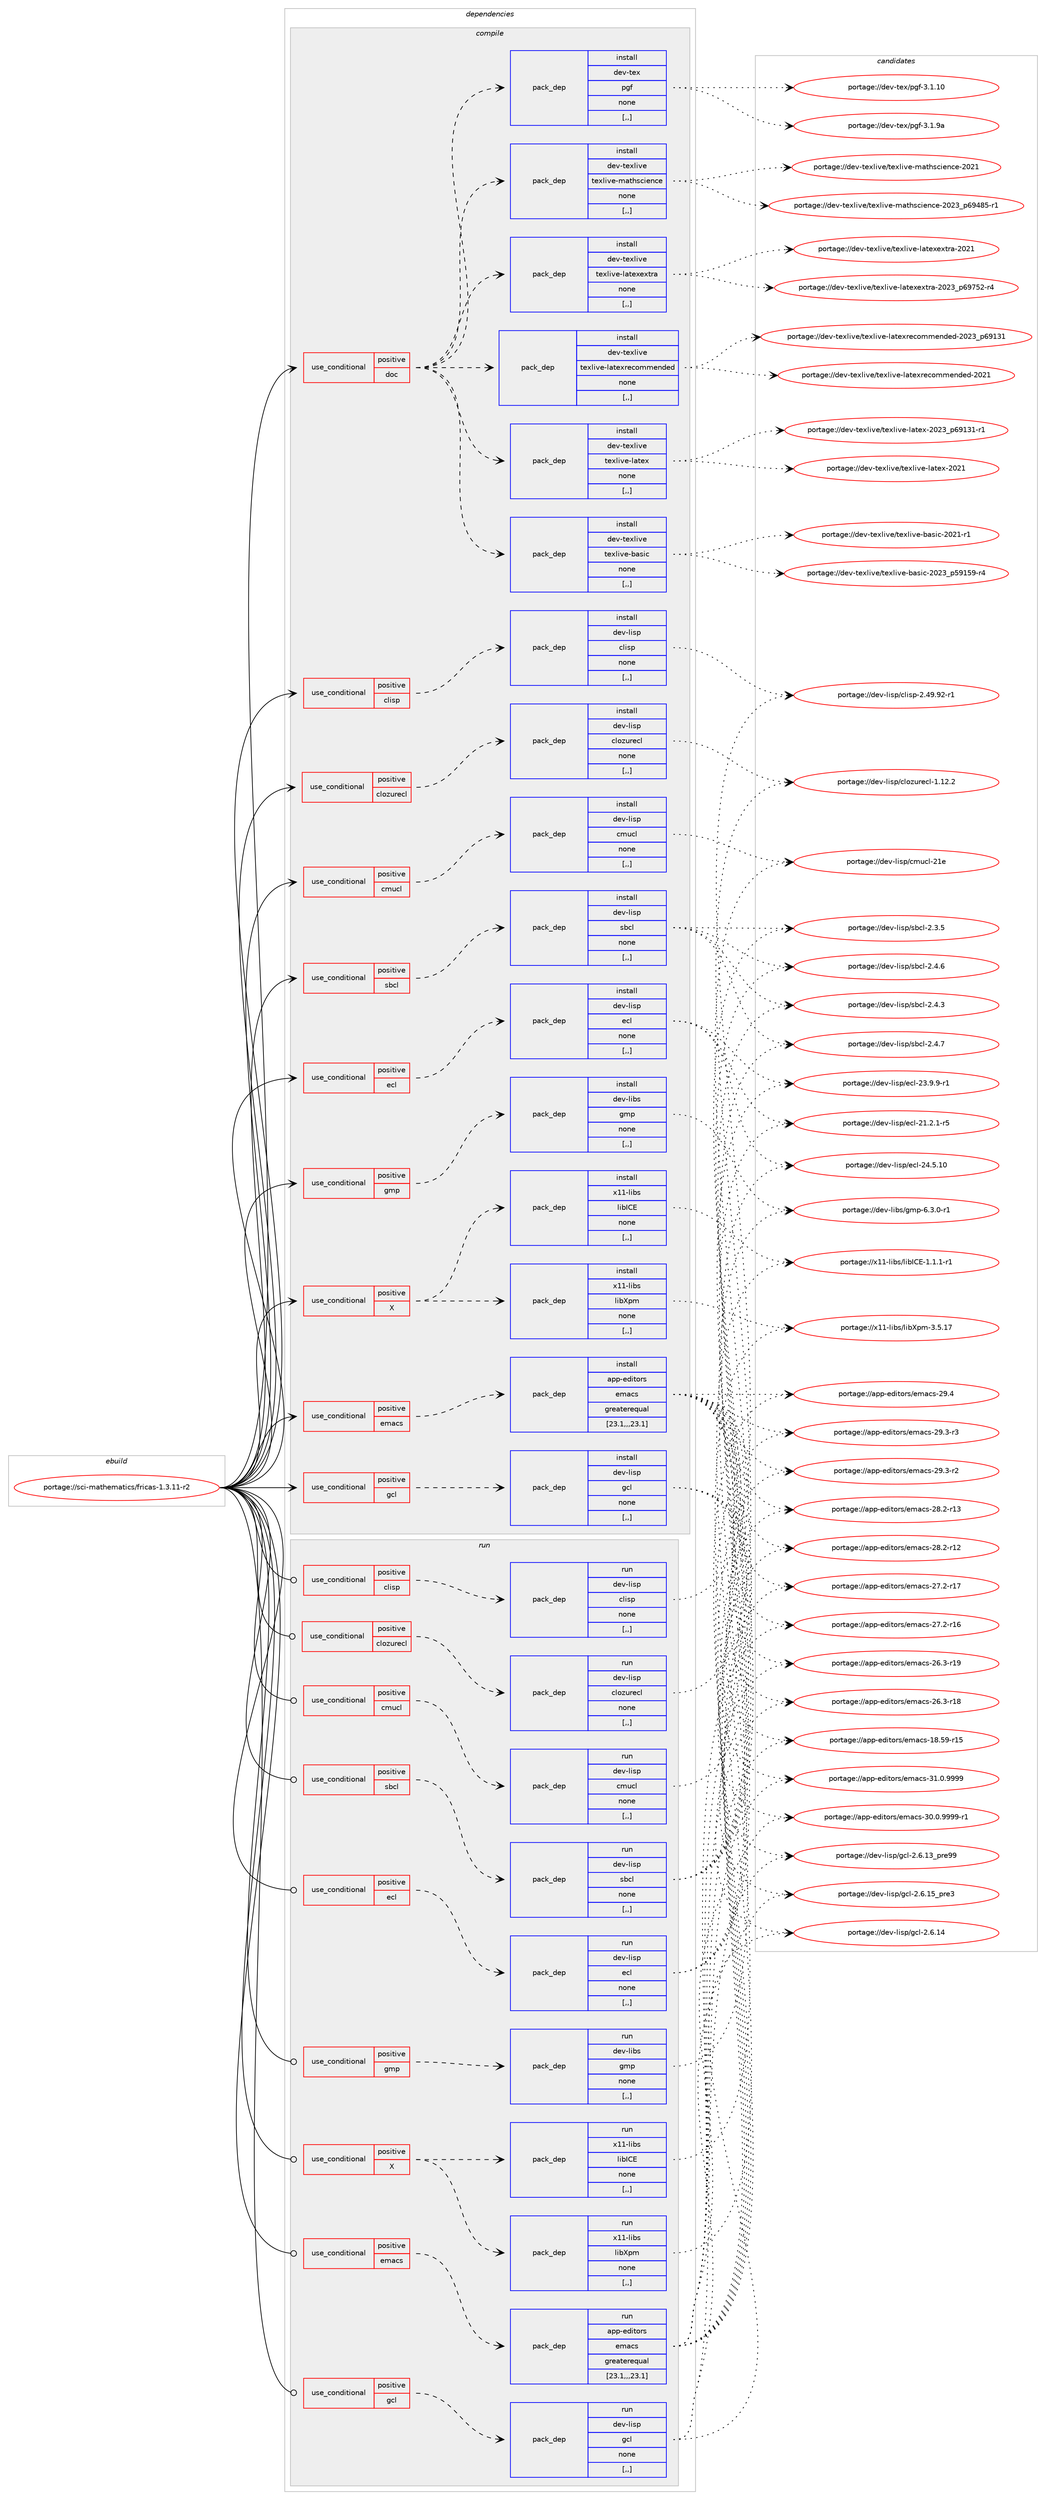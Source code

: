 digraph prolog {

# *************
# Graph options
# *************

newrank=true;
concentrate=true;
compound=true;
graph [rankdir=LR,fontname=Helvetica,fontsize=10,ranksep=1.5];#, ranksep=2.5, nodesep=0.2];
edge  [arrowhead=vee];
node  [fontname=Helvetica,fontsize=10];

# **********
# The ebuild
# **********

subgraph cluster_leftcol {
color=gray;
label=<<i>ebuild</i>>;
id [label="portage://sci-mathematics/fricas-1.3.11-r2", color=red, width=4, href="../sci-mathematics/fricas-1.3.11-r2.svg"];
}

# ****************
# The dependencies
# ****************

subgraph cluster_midcol {
color=gray;
label=<<i>dependencies</i>>;
subgraph cluster_compile {
fillcolor="#eeeeee";
style=filled;
label=<<i>compile</i>>;
subgraph cond108244 {
dependency408180 [label=<<TABLE BORDER="0" CELLBORDER="1" CELLSPACING="0" CELLPADDING="4"><TR><TD ROWSPAN="3" CELLPADDING="10">use_conditional</TD></TR><TR><TD>positive</TD></TR><TR><TD>X</TD></TR></TABLE>>, shape=none, color=red];
subgraph pack297063 {
dependency408181 [label=<<TABLE BORDER="0" CELLBORDER="1" CELLSPACING="0" CELLPADDING="4" WIDTH="220"><TR><TD ROWSPAN="6" CELLPADDING="30">pack_dep</TD></TR><TR><TD WIDTH="110">install</TD></TR><TR><TD>x11-libs</TD></TR><TR><TD>libXpm</TD></TR><TR><TD>none</TD></TR><TR><TD>[,,]</TD></TR></TABLE>>, shape=none, color=blue];
}
dependency408180:e -> dependency408181:w [weight=20,style="dashed",arrowhead="vee"];
subgraph pack297064 {
dependency408182 [label=<<TABLE BORDER="0" CELLBORDER="1" CELLSPACING="0" CELLPADDING="4" WIDTH="220"><TR><TD ROWSPAN="6" CELLPADDING="30">pack_dep</TD></TR><TR><TD WIDTH="110">install</TD></TR><TR><TD>x11-libs</TD></TR><TR><TD>libICE</TD></TR><TR><TD>none</TD></TR><TR><TD>[,,]</TD></TR></TABLE>>, shape=none, color=blue];
}
dependency408180:e -> dependency408182:w [weight=20,style="dashed",arrowhead="vee"];
}
id:e -> dependency408180:w [weight=20,style="solid",arrowhead="vee"];
subgraph cond108245 {
dependency408183 [label=<<TABLE BORDER="0" CELLBORDER="1" CELLSPACING="0" CELLPADDING="4"><TR><TD ROWSPAN="3" CELLPADDING="10">use_conditional</TD></TR><TR><TD>positive</TD></TR><TR><TD>clisp</TD></TR></TABLE>>, shape=none, color=red];
subgraph pack297065 {
dependency408184 [label=<<TABLE BORDER="0" CELLBORDER="1" CELLSPACING="0" CELLPADDING="4" WIDTH="220"><TR><TD ROWSPAN="6" CELLPADDING="30">pack_dep</TD></TR><TR><TD WIDTH="110">install</TD></TR><TR><TD>dev-lisp</TD></TR><TR><TD>clisp</TD></TR><TR><TD>none</TD></TR><TR><TD>[,,]</TD></TR></TABLE>>, shape=none, color=blue];
}
dependency408183:e -> dependency408184:w [weight=20,style="dashed",arrowhead="vee"];
}
id:e -> dependency408183:w [weight=20,style="solid",arrowhead="vee"];
subgraph cond108246 {
dependency408185 [label=<<TABLE BORDER="0" CELLBORDER="1" CELLSPACING="0" CELLPADDING="4"><TR><TD ROWSPAN="3" CELLPADDING="10">use_conditional</TD></TR><TR><TD>positive</TD></TR><TR><TD>clozurecl</TD></TR></TABLE>>, shape=none, color=red];
subgraph pack297066 {
dependency408186 [label=<<TABLE BORDER="0" CELLBORDER="1" CELLSPACING="0" CELLPADDING="4" WIDTH="220"><TR><TD ROWSPAN="6" CELLPADDING="30">pack_dep</TD></TR><TR><TD WIDTH="110">install</TD></TR><TR><TD>dev-lisp</TD></TR><TR><TD>clozurecl</TD></TR><TR><TD>none</TD></TR><TR><TD>[,,]</TD></TR></TABLE>>, shape=none, color=blue];
}
dependency408185:e -> dependency408186:w [weight=20,style="dashed",arrowhead="vee"];
}
id:e -> dependency408185:w [weight=20,style="solid",arrowhead="vee"];
subgraph cond108247 {
dependency408187 [label=<<TABLE BORDER="0" CELLBORDER="1" CELLSPACING="0" CELLPADDING="4"><TR><TD ROWSPAN="3" CELLPADDING="10">use_conditional</TD></TR><TR><TD>positive</TD></TR><TR><TD>cmucl</TD></TR></TABLE>>, shape=none, color=red];
subgraph pack297067 {
dependency408188 [label=<<TABLE BORDER="0" CELLBORDER="1" CELLSPACING="0" CELLPADDING="4" WIDTH="220"><TR><TD ROWSPAN="6" CELLPADDING="30">pack_dep</TD></TR><TR><TD WIDTH="110">install</TD></TR><TR><TD>dev-lisp</TD></TR><TR><TD>cmucl</TD></TR><TR><TD>none</TD></TR><TR><TD>[,,]</TD></TR></TABLE>>, shape=none, color=blue];
}
dependency408187:e -> dependency408188:w [weight=20,style="dashed",arrowhead="vee"];
}
id:e -> dependency408187:w [weight=20,style="solid",arrowhead="vee"];
subgraph cond108248 {
dependency408189 [label=<<TABLE BORDER="0" CELLBORDER="1" CELLSPACING="0" CELLPADDING="4"><TR><TD ROWSPAN="3" CELLPADDING="10">use_conditional</TD></TR><TR><TD>positive</TD></TR><TR><TD>doc</TD></TR></TABLE>>, shape=none, color=red];
subgraph pack297068 {
dependency408190 [label=<<TABLE BORDER="0" CELLBORDER="1" CELLSPACING="0" CELLPADDING="4" WIDTH="220"><TR><TD ROWSPAN="6" CELLPADDING="30">pack_dep</TD></TR><TR><TD WIDTH="110">install</TD></TR><TR><TD>dev-texlive</TD></TR><TR><TD>texlive-basic</TD></TR><TR><TD>none</TD></TR><TR><TD>[,,]</TD></TR></TABLE>>, shape=none, color=blue];
}
dependency408189:e -> dependency408190:w [weight=20,style="dashed",arrowhead="vee"];
subgraph pack297069 {
dependency408191 [label=<<TABLE BORDER="0" CELLBORDER="1" CELLSPACING="0" CELLPADDING="4" WIDTH="220"><TR><TD ROWSPAN="6" CELLPADDING="30">pack_dep</TD></TR><TR><TD WIDTH="110">install</TD></TR><TR><TD>dev-texlive</TD></TR><TR><TD>texlive-latex</TD></TR><TR><TD>none</TD></TR><TR><TD>[,,]</TD></TR></TABLE>>, shape=none, color=blue];
}
dependency408189:e -> dependency408191:w [weight=20,style="dashed",arrowhead="vee"];
subgraph pack297070 {
dependency408192 [label=<<TABLE BORDER="0" CELLBORDER="1" CELLSPACING="0" CELLPADDING="4" WIDTH="220"><TR><TD ROWSPAN="6" CELLPADDING="30">pack_dep</TD></TR><TR><TD WIDTH="110">install</TD></TR><TR><TD>dev-texlive</TD></TR><TR><TD>texlive-latexrecommended</TD></TR><TR><TD>none</TD></TR><TR><TD>[,,]</TD></TR></TABLE>>, shape=none, color=blue];
}
dependency408189:e -> dependency408192:w [weight=20,style="dashed",arrowhead="vee"];
subgraph pack297071 {
dependency408193 [label=<<TABLE BORDER="0" CELLBORDER="1" CELLSPACING="0" CELLPADDING="4" WIDTH="220"><TR><TD ROWSPAN="6" CELLPADDING="30">pack_dep</TD></TR><TR><TD WIDTH="110">install</TD></TR><TR><TD>dev-texlive</TD></TR><TR><TD>texlive-latexextra</TD></TR><TR><TD>none</TD></TR><TR><TD>[,,]</TD></TR></TABLE>>, shape=none, color=blue];
}
dependency408189:e -> dependency408193:w [weight=20,style="dashed",arrowhead="vee"];
subgraph pack297072 {
dependency408194 [label=<<TABLE BORDER="0" CELLBORDER="1" CELLSPACING="0" CELLPADDING="4" WIDTH="220"><TR><TD ROWSPAN="6" CELLPADDING="30">pack_dep</TD></TR><TR><TD WIDTH="110">install</TD></TR><TR><TD>dev-texlive</TD></TR><TR><TD>texlive-mathscience</TD></TR><TR><TD>none</TD></TR><TR><TD>[,,]</TD></TR></TABLE>>, shape=none, color=blue];
}
dependency408189:e -> dependency408194:w [weight=20,style="dashed",arrowhead="vee"];
subgraph pack297073 {
dependency408195 [label=<<TABLE BORDER="0" CELLBORDER="1" CELLSPACING="0" CELLPADDING="4" WIDTH="220"><TR><TD ROWSPAN="6" CELLPADDING="30">pack_dep</TD></TR><TR><TD WIDTH="110">install</TD></TR><TR><TD>dev-tex</TD></TR><TR><TD>pgf</TD></TR><TR><TD>none</TD></TR><TR><TD>[,,]</TD></TR></TABLE>>, shape=none, color=blue];
}
dependency408189:e -> dependency408195:w [weight=20,style="dashed",arrowhead="vee"];
}
id:e -> dependency408189:w [weight=20,style="solid",arrowhead="vee"];
subgraph cond108249 {
dependency408196 [label=<<TABLE BORDER="0" CELLBORDER="1" CELLSPACING="0" CELLPADDING="4"><TR><TD ROWSPAN="3" CELLPADDING="10">use_conditional</TD></TR><TR><TD>positive</TD></TR><TR><TD>ecl</TD></TR></TABLE>>, shape=none, color=red];
subgraph pack297074 {
dependency408197 [label=<<TABLE BORDER="0" CELLBORDER="1" CELLSPACING="0" CELLPADDING="4" WIDTH="220"><TR><TD ROWSPAN="6" CELLPADDING="30">pack_dep</TD></TR><TR><TD WIDTH="110">install</TD></TR><TR><TD>dev-lisp</TD></TR><TR><TD>ecl</TD></TR><TR><TD>none</TD></TR><TR><TD>[,,]</TD></TR></TABLE>>, shape=none, color=blue];
}
dependency408196:e -> dependency408197:w [weight=20,style="dashed",arrowhead="vee"];
}
id:e -> dependency408196:w [weight=20,style="solid",arrowhead="vee"];
subgraph cond108250 {
dependency408198 [label=<<TABLE BORDER="0" CELLBORDER="1" CELLSPACING="0" CELLPADDING="4"><TR><TD ROWSPAN="3" CELLPADDING="10">use_conditional</TD></TR><TR><TD>positive</TD></TR><TR><TD>emacs</TD></TR></TABLE>>, shape=none, color=red];
subgraph pack297075 {
dependency408199 [label=<<TABLE BORDER="0" CELLBORDER="1" CELLSPACING="0" CELLPADDING="4" WIDTH="220"><TR><TD ROWSPAN="6" CELLPADDING="30">pack_dep</TD></TR><TR><TD WIDTH="110">install</TD></TR><TR><TD>app-editors</TD></TR><TR><TD>emacs</TD></TR><TR><TD>greaterequal</TD></TR><TR><TD>[23.1,,,23.1]</TD></TR></TABLE>>, shape=none, color=blue];
}
dependency408198:e -> dependency408199:w [weight=20,style="dashed",arrowhead="vee"];
}
id:e -> dependency408198:w [weight=20,style="solid",arrowhead="vee"];
subgraph cond108251 {
dependency408200 [label=<<TABLE BORDER="0" CELLBORDER="1" CELLSPACING="0" CELLPADDING="4"><TR><TD ROWSPAN="3" CELLPADDING="10">use_conditional</TD></TR><TR><TD>positive</TD></TR><TR><TD>gcl</TD></TR></TABLE>>, shape=none, color=red];
subgraph pack297076 {
dependency408201 [label=<<TABLE BORDER="0" CELLBORDER="1" CELLSPACING="0" CELLPADDING="4" WIDTH="220"><TR><TD ROWSPAN="6" CELLPADDING="30">pack_dep</TD></TR><TR><TD WIDTH="110">install</TD></TR><TR><TD>dev-lisp</TD></TR><TR><TD>gcl</TD></TR><TR><TD>none</TD></TR><TR><TD>[,,]</TD></TR></TABLE>>, shape=none, color=blue];
}
dependency408200:e -> dependency408201:w [weight=20,style="dashed",arrowhead="vee"];
}
id:e -> dependency408200:w [weight=20,style="solid",arrowhead="vee"];
subgraph cond108252 {
dependency408202 [label=<<TABLE BORDER="0" CELLBORDER="1" CELLSPACING="0" CELLPADDING="4"><TR><TD ROWSPAN="3" CELLPADDING="10">use_conditional</TD></TR><TR><TD>positive</TD></TR><TR><TD>gmp</TD></TR></TABLE>>, shape=none, color=red];
subgraph pack297077 {
dependency408203 [label=<<TABLE BORDER="0" CELLBORDER="1" CELLSPACING="0" CELLPADDING="4" WIDTH="220"><TR><TD ROWSPAN="6" CELLPADDING="30">pack_dep</TD></TR><TR><TD WIDTH="110">install</TD></TR><TR><TD>dev-libs</TD></TR><TR><TD>gmp</TD></TR><TR><TD>none</TD></TR><TR><TD>[,,]</TD></TR></TABLE>>, shape=none, color=blue];
}
dependency408202:e -> dependency408203:w [weight=20,style="dashed",arrowhead="vee"];
}
id:e -> dependency408202:w [weight=20,style="solid",arrowhead="vee"];
subgraph cond108253 {
dependency408204 [label=<<TABLE BORDER="0" CELLBORDER="1" CELLSPACING="0" CELLPADDING="4"><TR><TD ROWSPAN="3" CELLPADDING="10">use_conditional</TD></TR><TR><TD>positive</TD></TR><TR><TD>sbcl</TD></TR></TABLE>>, shape=none, color=red];
subgraph pack297078 {
dependency408205 [label=<<TABLE BORDER="0" CELLBORDER="1" CELLSPACING="0" CELLPADDING="4" WIDTH="220"><TR><TD ROWSPAN="6" CELLPADDING="30">pack_dep</TD></TR><TR><TD WIDTH="110">install</TD></TR><TR><TD>dev-lisp</TD></TR><TR><TD>sbcl</TD></TR><TR><TD>none</TD></TR><TR><TD>[,,]</TD></TR></TABLE>>, shape=none, color=blue];
}
dependency408204:e -> dependency408205:w [weight=20,style="dashed",arrowhead="vee"];
}
id:e -> dependency408204:w [weight=20,style="solid",arrowhead="vee"];
}
subgraph cluster_compileandrun {
fillcolor="#eeeeee";
style=filled;
label=<<i>compile and run</i>>;
}
subgraph cluster_run {
fillcolor="#eeeeee";
style=filled;
label=<<i>run</i>>;
subgraph cond108254 {
dependency408206 [label=<<TABLE BORDER="0" CELLBORDER="1" CELLSPACING="0" CELLPADDING="4"><TR><TD ROWSPAN="3" CELLPADDING="10">use_conditional</TD></TR><TR><TD>positive</TD></TR><TR><TD>X</TD></TR></TABLE>>, shape=none, color=red];
subgraph pack297079 {
dependency408207 [label=<<TABLE BORDER="0" CELLBORDER="1" CELLSPACING="0" CELLPADDING="4" WIDTH="220"><TR><TD ROWSPAN="6" CELLPADDING="30">pack_dep</TD></TR><TR><TD WIDTH="110">run</TD></TR><TR><TD>x11-libs</TD></TR><TR><TD>libXpm</TD></TR><TR><TD>none</TD></TR><TR><TD>[,,]</TD></TR></TABLE>>, shape=none, color=blue];
}
dependency408206:e -> dependency408207:w [weight=20,style="dashed",arrowhead="vee"];
subgraph pack297080 {
dependency408208 [label=<<TABLE BORDER="0" CELLBORDER="1" CELLSPACING="0" CELLPADDING="4" WIDTH="220"><TR><TD ROWSPAN="6" CELLPADDING="30">pack_dep</TD></TR><TR><TD WIDTH="110">run</TD></TR><TR><TD>x11-libs</TD></TR><TR><TD>libICE</TD></TR><TR><TD>none</TD></TR><TR><TD>[,,]</TD></TR></TABLE>>, shape=none, color=blue];
}
dependency408206:e -> dependency408208:w [weight=20,style="dashed",arrowhead="vee"];
}
id:e -> dependency408206:w [weight=20,style="solid",arrowhead="odot"];
subgraph cond108255 {
dependency408209 [label=<<TABLE BORDER="0" CELLBORDER="1" CELLSPACING="0" CELLPADDING="4"><TR><TD ROWSPAN="3" CELLPADDING="10">use_conditional</TD></TR><TR><TD>positive</TD></TR><TR><TD>clisp</TD></TR></TABLE>>, shape=none, color=red];
subgraph pack297081 {
dependency408210 [label=<<TABLE BORDER="0" CELLBORDER="1" CELLSPACING="0" CELLPADDING="4" WIDTH="220"><TR><TD ROWSPAN="6" CELLPADDING="30">pack_dep</TD></TR><TR><TD WIDTH="110">run</TD></TR><TR><TD>dev-lisp</TD></TR><TR><TD>clisp</TD></TR><TR><TD>none</TD></TR><TR><TD>[,,]</TD></TR></TABLE>>, shape=none, color=blue];
}
dependency408209:e -> dependency408210:w [weight=20,style="dashed",arrowhead="vee"];
}
id:e -> dependency408209:w [weight=20,style="solid",arrowhead="odot"];
subgraph cond108256 {
dependency408211 [label=<<TABLE BORDER="0" CELLBORDER="1" CELLSPACING="0" CELLPADDING="4"><TR><TD ROWSPAN="3" CELLPADDING="10">use_conditional</TD></TR><TR><TD>positive</TD></TR><TR><TD>clozurecl</TD></TR></TABLE>>, shape=none, color=red];
subgraph pack297082 {
dependency408212 [label=<<TABLE BORDER="0" CELLBORDER="1" CELLSPACING="0" CELLPADDING="4" WIDTH="220"><TR><TD ROWSPAN="6" CELLPADDING="30">pack_dep</TD></TR><TR><TD WIDTH="110">run</TD></TR><TR><TD>dev-lisp</TD></TR><TR><TD>clozurecl</TD></TR><TR><TD>none</TD></TR><TR><TD>[,,]</TD></TR></TABLE>>, shape=none, color=blue];
}
dependency408211:e -> dependency408212:w [weight=20,style="dashed",arrowhead="vee"];
}
id:e -> dependency408211:w [weight=20,style="solid",arrowhead="odot"];
subgraph cond108257 {
dependency408213 [label=<<TABLE BORDER="0" CELLBORDER="1" CELLSPACING="0" CELLPADDING="4"><TR><TD ROWSPAN="3" CELLPADDING="10">use_conditional</TD></TR><TR><TD>positive</TD></TR><TR><TD>cmucl</TD></TR></TABLE>>, shape=none, color=red];
subgraph pack297083 {
dependency408214 [label=<<TABLE BORDER="0" CELLBORDER="1" CELLSPACING="0" CELLPADDING="4" WIDTH="220"><TR><TD ROWSPAN="6" CELLPADDING="30">pack_dep</TD></TR><TR><TD WIDTH="110">run</TD></TR><TR><TD>dev-lisp</TD></TR><TR><TD>cmucl</TD></TR><TR><TD>none</TD></TR><TR><TD>[,,]</TD></TR></TABLE>>, shape=none, color=blue];
}
dependency408213:e -> dependency408214:w [weight=20,style="dashed",arrowhead="vee"];
}
id:e -> dependency408213:w [weight=20,style="solid",arrowhead="odot"];
subgraph cond108258 {
dependency408215 [label=<<TABLE BORDER="0" CELLBORDER="1" CELLSPACING="0" CELLPADDING="4"><TR><TD ROWSPAN="3" CELLPADDING="10">use_conditional</TD></TR><TR><TD>positive</TD></TR><TR><TD>ecl</TD></TR></TABLE>>, shape=none, color=red];
subgraph pack297084 {
dependency408216 [label=<<TABLE BORDER="0" CELLBORDER="1" CELLSPACING="0" CELLPADDING="4" WIDTH="220"><TR><TD ROWSPAN="6" CELLPADDING="30">pack_dep</TD></TR><TR><TD WIDTH="110">run</TD></TR><TR><TD>dev-lisp</TD></TR><TR><TD>ecl</TD></TR><TR><TD>none</TD></TR><TR><TD>[,,]</TD></TR></TABLE>>, shape=none, color=blue];
}
dependency408215:e -> dependency408216:w [weight=20,style="dashed",arrowhead="vee"];
}
id:e -> dependency408215:w [weight=20,style="solid",arrowhead="odot"];
subgraph cond108259 {
dependency408217 [label=<<TABLE BORDER="0" CELLBORDER="1" CELLSPACING="0" CELLPADDING="4"><TR><TD ROWSPAN="3" CELLPADDING="10">use_conditional</TD></TR><TR><TD>positive</TD></TR><TR><TD>emacs</TD></TR></TABLE>>, shape=none, color=red];
subgraph pack297085 {
dependency408218 [label=<<TABLE BORDER="0" CELLBORDER="1" CELLSPACING="0" CELLPADDING="4" WIDTH="220"><TR><TD ROWSPAN="6" CELLPADDING="30">pack_dep</TD></TR><TR><TD WIDTH="110">run</TD></TR><TR><TD>app-editors</TD></TR><TR><TD>emacs</TD></TR><TR><TD>greaterequal</TD></TR><TR><TD>[23.1,,,23.1]</TD></TR></TABLE>>, shape=none, color=blue];
}
dependency408217:e -> dependency408218:w [weight=20,style="dashed",arrowhead="vee"];
}
id:e -> dependency408217:w [weight=20,style="solid",arrowhead="odot"];
subgraph cond108260 {
dependency408219 [label=<<TABLE BORDER="0" CELLBORDER="1" CELLSPACING="0" CELLPADDING="4"><TR><TD ROWSPAN="3" CELLPADDING="10">use_conditional</TD></TR><TR><TD>positive</TD></TR><TR><TD>gcl</TD></TR></TABLE>>, shape=none, color=red];
subgraph pack297086 {
dependency408220 [label=<<TABLE BORDER="0" CELLBORDER="1" CELLSPACING="0" CELLPADDING="4" WIDTH="220"><TR><TD ROWSPAN="6" CELLPADDING="30">pack_dep</TD></TR><TR><TD WIDTH="110">run</TD></TR><TR><TD>dev-lisp</TD></TR><TR><TD>gcl</TD></TR><TR><TD>none</TD></TR><TR><TD>[,,]</TD></TR></TABLE>>, shape=none, color=blue];
}
dependency408219:e -> dependency408220:w [weight=20,style="dashed",arrowhead="vee"];
}
id:e -> dependency408219:w [weight=20,style="solid",arrowhead="odot"];
subgraph cond108261 {
dependency408221 [label=<<TABLE BORDER="0" CELLBORDER="1" CELLSPACING="0" CELLPADDING="4"><TR><TD ROWSPAN="3" CELLPADDING="10">use_conditional</TD></TR><TR><TD>positive</TD></TR><TR><TD>gmp</TD></TR></TABLE>>, shape=none, color=red];
subgraph pack297087 {
dependency408222 [label=<<TABLE BORDER="0" CELLBORDER="1" CELLSPACING="0" CELLPADDING="4" WIDTH="220"><TR><TD ROWSPAN="6" CELLPADDING="30">pack_dep</TD></TR><TR><TD WIDTH="110">run</TD></TR><TR><TD>dev-libs</TD></TR><TR><TD>gmp</TD></TR><TR><TD>none</TD></TR><TR><TD>[,,]</TD></TR></TABLE>>, shape=none, color=blue];
}
dependency408221:e -> dependency408222:w [weight=20,style="dashed",arrowhead="vee"];
}
id:e -> dependency408221:w [weight=20,style="solid",arrowhead="odot"];
subgraph cond108262 {
dependency408223 [label=<<TABLE BORDER="0" CELLBORDER="1" CELLSPACING="0" CELLPADDING="4"><TR><TD ROWSPAN="3" CELLPADDING="10">use_conditional</TD></TR><TR><TD>positive</TD></TR><TR><TD>sbcl</TD></TR></TABLE>>, shape=none, color=red];
subgraph pack297088 {
dependency408224 [label=<<TABLE BORDER="0" CELLBORDER="1" CELLSPACING="0" CELLPADDING="4" WIDTH="220"><TR><TD ROWSPAN="6" CELLPADDING="30">pack_dep</TD></TR><TR><TD WIDTH="110">run</TD></TR><TR><TD>dev-lisp</TD></TR><TR><TD>sbcl</TD></TR><TR><TD>none</TD></TR><TR><TD>[,,]</TD></TR></TABLE>>, shape=none, color=blue];
}
dependency408223:e -> dependency408224:w [weight=20,style="dashed",arrowhead="vee"];
}
id:e -> dependency408223:w [weight=20,style="solid",arrowhead="odot"];
}
}

# **************
# The candidates
# **************

subgraph cluster_choices {
rank=same;
color=gray;
label=<<i>candidates</i>>;

subgraph choice297063 {
color=black;
nodesep=1;
choice1204949451081059811547108105988811210945514653464955 [label="portage://x11-libs/libXpm-3.5.17", color=red, width=4,href="../x11-libs/libXpm-3.5.17.svg"];
dependency408181:e -> choice1204949451081059811547108105988811210945514653464955:w [style=dotted,weight="100"];
}
subgraph choice297064 {
color=black;
nodesep=1;
choice1204949451081059811547108105987367694549464946494511449 [label="portage://x11-libs/libICE-1.1.1-r1", color=red, width=4,href="../x11-libs/libICE-1.1.1-r1.svg"];
dependency408182:e -> choice1204949451081059811547108105987367694549464946494511449:w [style=dotted,weight="100"];
}
subgraph choice297065 {
color=black;
nodesep=1;
choice10010111845108105115112479910810511511245504652574657504511449 [label="portage://dev-lisp/clisp-2.49.92-r1", color=red, width=4,href="../dev-lisp/clisp-2.49.92-r1.svg"];
dependency408184:e -> choice10010111845108105115112479910810511511245504652574657504511449:w [style=dotted,weight="100"];
}
subgraph choice297066 {
color=black;
nodesep=1;
choice1001011184510810511511247991081111221171141019910845494649504650 [label="portage://dev-lisp/clozurecl-1.12.2", color=red, width=4,href="../dev-lisp/clozurecl-1.12.2.svg"];
dependency408186:e -> choice1001011184510810511511247991081111221171141019910845494649504650:w [style=dotted,weight="100"];
}
subgraph choice297067 {
color=black;
nodesep=1;
choice10010111845108105115112479910911799108455049101 [label="portage://dev-lisp/cmucl-21e", color=red, width=4,href="../dev-lisp/cmucl-21e.svg"];
dependency408188:e -> choice10010111845108105115112479910911799108455049101:w [style=dotted,weight="100"];
}
subgraph choice297068 {
color=black;
nodesep=1;
choice10010111845116101120108105118101471161011201081051181014598971151059945504850519511253574953574511452 [label="portage://dev-texlive/texlive-basic-2023_p59159-r4", color=red, width=4,href="../dev-texlive/texlive-basic-2023_p59159-r4.svg"];
choice10010111845116101120108105118101471161011201081051181014598971151059945504850494511449 [label="portage://dev-texlive/texlive-basic-2021-r1", color=red, width=4,href="../dev-texlive/texlive-basic-2021-r1.svg"];
dependency408190:e -> choice10010111845116101120108105118101471161011201081051181014598971151059945504850519511253574953574511452:w [style=dotted,weight="100"];
dependency408190:e -> choice10010111845116101120108105118101471161011201081051181014598971151059945504850494511449:w [style=dotted,weight="100"];
}
subgraph choice297069 {
color=black;
nodesep=1;
choice1001011184511610112010810511810147116101120108105118101451089711610112045504850519511254574951494511449 [label="portage://dev-texlive/texlive-latex-2023_p69131-r1", color=red, width=4,href="../dev-texlive/texlive-latex-2023_p69131-r1.svg"];
choice100101118451161011201081051181014711610112010810511810145108971161011204550485049 [label="portage://dev-texlive/texlive-latex-2021", color=red, width=4,href="../dev-texlive/texlive-latex-2021.svg"];
dependency408191:e -> choice1001011184511610112010810511810147116101120108105118101451089711610112045504850519511254574951494511449:w [style=dotted,weight="100"];
dependency408191:e -> choice100101118451161011201081051181014711610112010810511810145108971161011204550485049:w [style=dotted,weight="100"];
}
subgraph choice297070 {
color=black;
nodesep=1;
choice10010111845116101120108105118101471161011201081051181014510897116101120114101991111091091011101001011004550485051951125457495149 [label="portage://dev-texlive/texlive-latexrecommended-2023_p69131", color=red, width=4,href="../dev-texlive/texlive-latexrecommended-2023_p69131.svg"];
choice10010111845116101120108105118101471161011201081051181014510897116101120114101991111091091011101001011004550485049 [label="portage://dev-texlive/texlive-latexrecommended-2021", color=red, width=4,href="../dev-texlive/texlive-latexrecommended-2021.svg"];
dependency408192:e -> choice10010111845116101120108105118101471161011201081051181014510897116101120114101991111091091011101001011004550485051951125457495149:w [style=dotted,weight="100"];
dependency408192:e -> choice10010111845116101120108105118101471161011201081051181014510897116101120114101991111091091011101001011004550485049:w [style=dotted,weight="100"];
}
subgraph choice297071 {
color=black;
nodesep=1;
choice100101118451161011201081051181014711610112010810511810145108971161011201011201161149745504850519511254575553504511452 [label="portage://dev-texlive/texlive-latexextra-2023_p69752-r4", color=red, width=4,href="../dev-texlive/texlive-latexextra-2023_p69752-r4.svg"];
choice10010111845116101120108105118101471161011201081051181014510897116101120101120116114974550485049 [label="portage://dev-texlive/texlive-latexextra-2021", color=red, width=4,href="../dev-texlive/texlive-latexextra-2021.svg"];
dependency408193:e -> choice100101118451161011201081051181014711610112010810511810145108971161011201011201161149745504850519511254575553504511452:w [style=dotted,weight="100"];
dependency408193:e -> choice10010111845116101120108105118101471161011201081051181014510897116101120101120116114974550485049:w [style=dotted,weight="100"];
}
subgraph choice297072 {
color=black;
nodesep=1;
choice10010111845116101120108105118101471161011201081051181014510997116104115991051011109910145504850519511254575256534511449 [label="portage://dev-texlive/texlive-mathscience-2023_p69485-r1", color=red, width=4,href="../dev-texlive/texlive-mathscience-2023_p69485-r1.svg"];
choice1001011184511610112010810511810147116101120108105118101451099711610411599105101110991014550485049 [label="portage://dev-texlive/texlive-mathscience-2021", color=red, width=4,href="../dev-texlive/texlive-mathscience-2021.svg"];
dependency408194:e -> choice10010111845116101120108105118101471161011201081051181014510997116104115991051011109910145504850519511254575256534511449:w [style=dotted,weight="100"];
dependency408194:e -> choice1001011184511610112010810511810147116101120108105118101451099711610411599105101110991014550485049:w [style=dotted,weight="100"];
}
subgraph choice297073 {
color=black;
nodesep=1;
choice100101118451161011204711210310245514649464948 [label="portage://dev-tex/pgf-3.1.10", color=red, width=4,href="../dev-tex/pgf-3.1.10.svg"];
choice100101118451161011204711210310245514649465797 [label="portage://dev-tex/pgf-3.1.9a", color=red, width=4,href="../dev-tex/pgf-3.1.9a.svg"];
dependency408195:e -> choice100101118451161011204711210310245514649464948:w [style=dotted,weight="100"];
dependency408195:e -> choice100101118451161011204711210310245514649465797:w [style=dotted,weight="100"];
}
subgraph choice297074 {
color=black;
nodesep=1;
choice1001011184510810511511247101991084550524653464948 [label="portage://dev-lisp/ecl-24.5.10", color=red, width=4,href="../dev-lisp/ecl-24.5.10.svg"];
choice100101118451081051151124710199108455051465746574511449 [label="portage://dev-lisp/ecl-23.9.9-r1", color=red, width=4,href="../dev-lisp/ecl-23.9.9-r1.svg"];
choice100101118451081051151124710199108455049465046494511453 [label="portage://dev-lisp/ecl-21.2.1-r5", color=red, width=4,href="../dev-lisp/ecl-21.2.1-r5.svg"];
dependency408197:e -> choice1001011184510810511511247101991084550524653464948:w [style=dotted,weight="100"];
dependency408197:e -> choice100101118451081051151124710199108455051465746574511449:w [style=dotted,weight="100"];
dependency408197:e -> choice100101118451081051151124710199108455049465046494511453:w [style=dotted,weight="100"];
}
subgraph choice297075 {
color=black;
nodesep=1;
choice971121124510110010511611111411547101109979911545514946484657575757 [label="portage://app-editors/emacs-31.0.9999", color=red, width=4,href="../app-editors/emacs-31.0.9999.svg"];
choice9711211245101100105116111114115471011099799115455148464846575757574511449 [label="portage://app-editors/emacs-30.0.9999-r1", color=red, width=4,href="../app-editors/emacs-30.0.9999-r1.svg"];
choice97112112451011001051161111141154710110997991154550574652 [label="portage://app-editors/emacs-29.4", color=red, width=4,href="../app-editors/emacs-29.4.svg"];
choice971121124510110010511611111411547101109979911545505746514511451 [label="portage://app-editors/emacs-29.3-r3", color=red, width=4,href="../app-editors/emacs-29.3-r3.svg"];
choice971121124510110010511611111411547101109979911545505746514511450 [label="portage://app-editors/emacs-29.3-r2", color=red, width=4,href="../app-editors/emacs-29.3-r2.svg"];
choice97112112451011001051161111141154710110997991154550564650451144951 [label="portage://app-editors/emacs-28.2-r13", color=red, width=4,href="../app-editors/emacs-28.2-r13.svg"];
choice97112112451011001051161111141154710110997991154550564650451144950 [label="portage://app-editors/emacs-28.2-r12", color=red, width=4,href="../app-editors/emacs-28.2-r12.svg"];
choice97112112451011001051161111141154710110997991154550554650451144955 [label="portage://app-editors/emacs-27.2-r17", color=red, width=4,href="../app-editors/emacs-27.2-r17.svg"];
choice97112112451011001051161111141154710110997991154550554650451144954 [label="portage://app-editors/emacs-27.2-r16", color=red, width=4,href="../app-editors/emacs-27.2-r16.svg"];
choice97112112451011001051161111141154710110997991154550544651451144957 [label="portage://app-editors/emacs-26.3-r19", color=red, width=4,href="../app-editors/emacs-26.3-r19.svg"];
choice97112112451011001051161111141154710110997991154550544651451144956 [label="portage://app-editors/emacs-26.3-r18", color=red, width=4,href="../app-editors/emacs-26.3-r18.svg"];
choice9711211245101100105116111114115471011099799115454956465357451144953 [label="portage://app-editors/emacs-18.59-r15", color=red, width=4,href="../app-editors/emacs-18.59-r15.svg"];
dependency408199:e -> choice971121124510110010511611111411547101109979911545514946484657575757:w [style=dotted,weight="100"];
dependency408199:e -> choice9711211245101100105116111114115471011099799115455148464846575757574511449:w [style=dotted,weight="100"];
dependency408199:e -> choice97112112451011001051161111141154710110997991154550574652:w [style=dotted,weight="100"];
dependency408199:e -> choice971121124510110010511611111411547101109979911545505746514511451:w [style=dotted,weight="100"];
dependency408199:e -> choice971121124510110010511611111411547101109979911545505746514511450:w [style=dotted,weight="100"];
dependency408199:e -> choice97112112451011001051161111141154710110997991154550564650451144951:w [style=dotted,weight="100"];
dependency408199:e -> choice97112112451011001051161111141154710110997991154550564650451144950:w [style=dotted,weight="100"];
dependency408199:e -> choice97112112451011001051161111141154710110997991154550554650451144955:w [style=dotted,weight="100"];
dependency408199:e -> choice97112112451011001051161111141154710110997991154550554650451144954:w [style=dotted,weight="100"];
dependency408199:e -> choice97112112451011001051161111141154710110997991154550544651451144957:w [style=dotted,weight="100"];
dependency408199:e -> choice97112112451011001051161111141154710110997991154550544651451144956:w [style=dotted,weight="100"];
dependency408199:e -> choice9711211245101100105116111114115471011099799115454956465357451144953:w [style=dotted,weight="100"];
}
subgraph choice297076 {
color=black;
nodesep=1;
choice100101118451081051151124710399108455046544649539511211410151 [label="portage://dev-lisp/gcl-2.6.15_pre3", color=red, width=4,href="../dev-lisp/gcl-2.6.15_pre3.svg"];
choice10010111845108105115112471039910845504654464952 [label="portage://dev-lisp/gcl-2.6.14", color=red, width=4,href="../dev-lisp/gcl-2.6.14.svg"];
choice10010111845108105115112471039910845504654464951951121141015757 [label="portage://dev-lisp/gcl-2.6.13_pre99", color=red, width=4,href="../dev-lisp/gcl-2.6.13_pre99.svg"];
dependency408201:e -> choice100101118451081051151124710399108455046544649539511211410151:w [style=dotted,weight="100"];
dependency408201:e -> choice10010111845108105115112471039910845504654464952:w [style=dotted,weight="100"];
dependency408201:e -> choice10010111845108105115112471039910845504654464951951121141015757:w [style=dotted,weight="100"];
}
subgraph choice297077 {
color=black;
nodesep=1;
choice1001011184510810598115471031091124554465146484511449 [label="portage://dev-libs/gmp-6.3.0-r1", color=red, width=4,href="../dev-libs/gmp-6.3.0-r1.svg"];
dependency408203:e -> choice1001011184510810598115471031091124554465146484511449:w [style=dotted,weight="100"];
}
subgraph choice297078 {
color=black;
nodesep=1;
choice10010111845108105115112471159899108455046524655 [label="portage://dev-lisp/sbcl-2.4.7", color=red, width=4,href="../dev-lisp/sbcl-2.4.7.svg"];
choice10010111845108105115112471159899108455046524654 [label="portage://dev-lisp/sbcl-2.4.6", color=red, width=4,href="../dev-lisp/sbcl-2.4.6.svg"];
choice10010111845108105115112471159899108455046524651 [label="portage://dev-lisp/sbcl-2.4.3", color=red, width=4,href="../dev-lisp/sbcl-2.4.3.svg"];
choice10010111845108105115112471159899108455046514653 [label="portage://dev-lisp/sbcl-2.3.5", color=red, width=4,href="../dev-lisp/sbcl-2.3.5.svg"];
dependency408205:e -> choice10010111845108105115112471159899108455046524655:w [style=dotted,weight="100"];
dependency408205:e -> choice10010111845108105115112471159899108455046524654:w [style=dotted,weight="100"];
dependency408205:e -> choice10010111845108105115112471159899108455046524651:w [style=dotted,weight="100"];
dependency408205:e -> choice10010111845108105115112471159899108455046514653:w [style=dotted,weight="100"];
}
subgraph choice297079 {
color=black;
nodesep=1;
choice1204949451081059811547108105988811210945514653464955 [label="portage://x11-libs/libXpm-3.5.17", color=red, width=4,href="../x11-libs/libXpm-3.5.17.svg"];
dependency408207:e -> choice1204949451081059811547108105988811210945514653464955:w [style=dotted,weight="100"];
}
subgraph choice297080 {
color=black;
nodesep=1;
choice1204949451081059811547108105987367694549464946494511449 [label="portage://x11-libs/libICE-1.1.1-r1", color=red, width=4,href="../x11-libs/libICE-1.1.1-r1.svg"];
dependency408208:e -> choice1204949451081059811547108105987367694549464946494511449:w [style=dotted,weight="100"];
}
subgraph choice297081 {
color=black;
nodesep=1;
choice10010111845108105115112479910810511511245504652574657504511449 [label="portage://dev-lisp/clisp-2.49.92-r1", color=red, width=4,href="../dev-lisp/clisp-2.49.92-r1.svg"];
dependency408210:e -> choice10010111845108105115112479910810511511245504652574657504511449:w [style=dotted,weight="100"];
}
subgraph choice297082 {
color=black;
nodesep=1;
choice1001011184510810511511247991081111221171141019910845494649504650 [label="portage://dev-lisp/clozurecl-1.12.2", color=red, width=4,href="../dev-lisp/clozurecl-1.12.2.svg"];
dependency408212:e -> choice1001011184510810511511247991081111221171141019910845494649504650:w [style=dotted,weight="100"];
}
subgraph choice297083 {
color=black;
nodesep=1;
choice10010111845108105115112479910911799108455049101 [label="portage://dev-lisp/cmucl-21e", color=red, width=4,href="../dev-lisp/cmucl-21e.svg"];
dependency408214:e -> choice10010111845108105115112479910911799108455049101:w [style=dotted,weight="100"];
}
subgraph choice297084 {
color=black;
nodesep=1;
choice1001011184510810511511247101991084550524653464948 [label="portage://dev-lisp/ecl-24.5.10", color=red, width=4,href="../dev-lisp/ecl-24.5.10.svg"];
choice100101118451081051151124710199108455051465746574511449 [label="portage://dev-lisp/ecl-23.9.9-r1", color=red, width=4,href="../dev-lisp/ecl-23.9.9-r1.svg"];
choice100101118451081051151124710199108455049465046494511453 [label="portage://dev-lisp/ecl-21.2.1-r5", color=red, width=4,href="../dev-lisp/ecl-21.2.1-r5.svg"];
dependency408216:e -> choice1001011184510810511511247101991084550524653464948:w [style=dotted,weight="100"];
dependency408216:e -> choice100101118451081051151124710199108455051465746574511449:w [style=dotted,weight="100"];
dependency408216:e -> choice100101118451081051151124710199108455049465046494511453:w [style=dotted,weight="100"];
}
subgraph choice297085 {
color=black;
nodesep=1;
choice971121124510110010511611111411547101109979911545514946484657575757 [label="portage://app-editors/emacs-31.0.9999", color=red, width=4,href="../app-editors/emacs-31.0.9999.svg"];
choice9711211245101100105116111114115471011099799115455148464846575757574511449 [label="portage://app-editors/emacs-30.0.9999-r1", color=red, width=4,href="../app-editors/emacs-30.0.9999-r1.svg"];
choice97112112451011001051161111141154710110997991154550574652 [label="portage://app-editors/emacs-29.4", color=red, width=4,href="../app-editors/emacs-29.4.svg"];
choice971121124510110010511611111411547101109979911545505746514511451 [label="portage://app-editors/emacs-29.3-r3", color=red, width=4,href="../app-editors/emacs-29.3-r3.svg"];
choice971121124510110010511611111411547101109979911545505746514511450 [label="portage://app-editors/emacs-29.3-r2", color=red, width=4,href="../app-editors/emacs-29.3-r2.svg"];
choice97112112451011001051161111141154710110997991154550564650451144951 [label="portage://app-editors/emacs-28.2-r13", color=red, width=4,href="../app-editors/emacs-28.2-r13.svg"];
choice97112112451011001051161111141154710110997991154550564650451144950 [label="portage://app-editors/emacs-28.2-r12", color=red, width=4,href="../app-editors/emacs-28.2-r12.svg"];
choice97112112451011001051161111141154710110997991154550554650451144955 [label="portage://app-editors/emacs-27.2-r17", color=red, width=4,href="../app-editors/emacs-27.2-r17.svg"];
choice97112112451011001051161111141154710110997991154550554650451144954 [label="portage://app-editors/emacs-27.2-r16", color=red, width=4,href="../app-editors/emacs-27.2-r16.svg"];
choice97112112451011001051161111141154710110997991154550544651451144957 [label="portage://app-editors/emacs-26.3-r19", color=red, width=4,href="../app-editors/emacs-26.3-r19.svg"];
choice97112112451011001051161111141154710110997991154550544651451144956 [label="portage://app-editors/emacs-26.3-r18", color=red, width=4,href="../app-editors/emacs-26.3-r18.svg"];
choice9711211245101100105116111114115471011099799115454956465357451144953 [label="portage://app-editors/emacs-18.59-r15", color=red, width=4,href="../app-editors/emacs-18.59-r15.svg"];
dependency408218:e -> choice971121124510110010511611111411547101109979911545514946484657575757:w [style=dotted,weight="100"];
dependency408218:e -> choice9711211245101100105116111114115471011099799115455148464846575757574511449:w [style=dotted,weight="100"];
dependency408218:e -> choice97112112451011001051161111141154710110997991154550574652:w [style=dotted,weight="100"];
dependency408218:e -> choice971121124510110010511611111411547101109979911545505746514511451:w [style=dotted,weight="100"];
dependency408218:e -> choice971121124510110010511611111411547101109979911545505746514511450:w [style=dotted,weight="100"];
dependency408218:e -> choice97112112451011001051161111141154710110997991154550564650451144951:w [style=dotted,weight="100"];
dependency408218:e -> choice97112112451011001051161111141154710110997991154550564650451144950:w [style=dotted,weight="100"];
dependency408218:e -> choice97112112451011001051161111141154710110997991154550554650451144955:w [style=dotted,weight="100"];
dependency408218:e -> choice97112112451011001051161111141154710110997991154550554650451144954:w [style=dotted,weight="100"];
dependency408218:e -> choice97112112451011001051161111141154710110997991154550544651451144957:w [style=dotted,weight="100"];
dependency408218:e -> choice97112112451011001051161111141154710110997991154550544651451144956:w [style=dotted,weight="100"];
dependency408218:e -> choice9711211245101100105116111114115471011099799115454956465357451144953:w [style=dotted,weight="100"];
}
subgraph choice297086 {
color=black;
nodesep=1;
choice100101118451081051151124710399108455046544649539511211410151 [label="portage://dev-lisp/gcl-2.6.15_pre3", color=red, width=4,href="../dev-lisp/gcl-2.6.15_pre3.svg"];
choice10010111845108105115112471039910845504654464952 [label="portage://dev-lisp/gcl-2.6.14", color=red, width=4,href="../dev-lisp/gcl-2.6.14.svg"];
choice10010111845108105115112471039910845504654464951951121141015757 [label="portage://dev-lisp/gcl-2.6.13_pre99", color=red, width=4,href="../dev-lisp/gcl-2.6.13_pre99.svg"];
dependency408220:e -> choice100101118451081051151124710399108455046544649539511211410151:w [style=dotted,weight="100"];
dependency408220:e -> choice10010111845108105115112471039910845504654464952:w [style=dotted,weight="100"];
dependency408220:e -> choice10010111845108105115112471039910845504654464951951121141015757:w [style=dotted,weight="100"];
}
subgraph choice297087 {
color=black;
nodesep=1;
choice1001011184510810598115471031091124554465146484511449 [label="portage://dev-libs/gmp-6.3.0-r1", color=red, width=4,href="../dev-libs/gmp-6.3.0-r1.svg"];
dependency408222:e -> choice1001011184510810598115471031091124554465146484511449:w [style=dotted,weight="100"];
}
subgraph choice297088 {
color=black;
nodesep=1;
choice10010111845108105115112471159899108455046524655 [label="portage://dev-lisp/sbcl-2.4.7", color=red, width=4,href="../dev-lisp/sbcl-2.4.7.svg"];
choice10010111845108105115112471159899108455046524654 [label="portage://dev-lisp/sbcl-2.4.6", color=red, width=4,href="../dev-lisp/sbcl-2.4.6.svg"];
choice10010111845108105115112471159899108455046524651 [label="portage://dev-lisp/sbcl-2.4.3", color=red, width=4,href="../dev-lisp/sbcl-2.4.3.svg"];
choice10010111845108105115112471159899108455046514653 [label="portage://dev-lisp/sbcl-2.3.5", color=red, width=4,href="../dev-lisp/sbcl-2.3.5.svg"];
dependency408224:e -> choice10010111845108105115112471159899108455046524655:w [style=dotted,weight="100"];
dependency408224:e -> choice10010111845108105115112471159899108455046524654:w [style=dotted,weight="100"];
dependency408224:e -> choice10010111845108105115112471159899108455046524651:w [style=dotted,weight="100"];
dependency408224:e -> choice10010111845108105115112471159899108455046514653:w [style=dotted,weight="100"];
}
}

}
